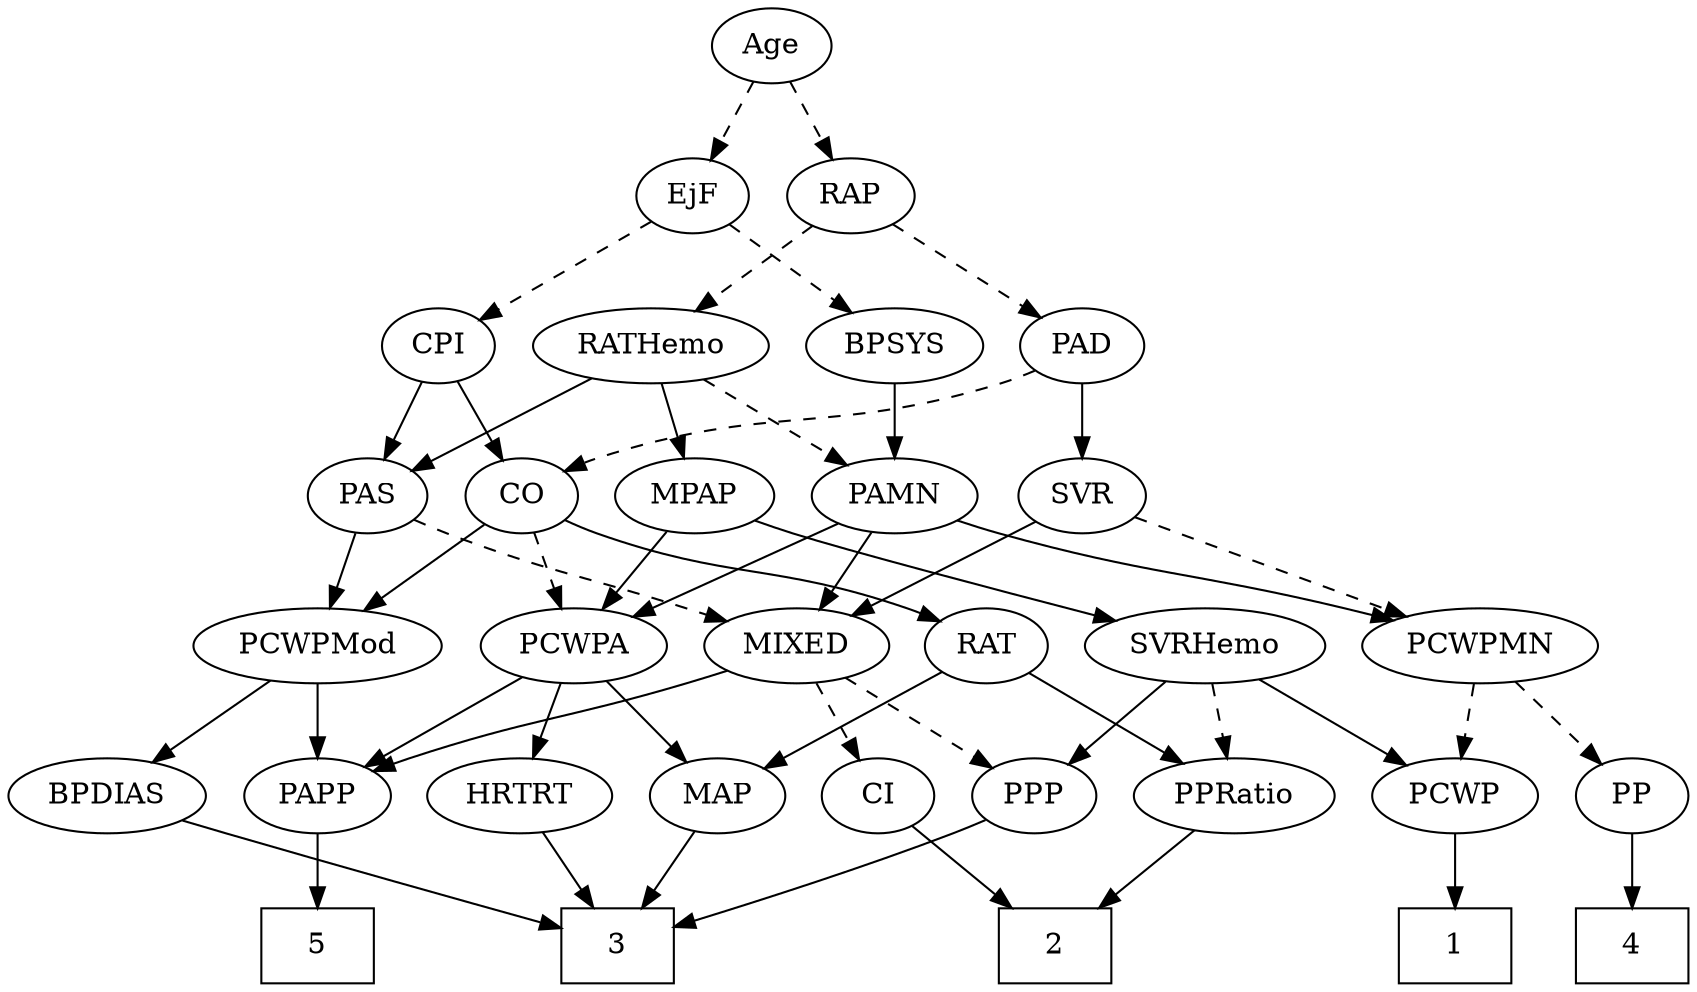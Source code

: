 strict digraph {
	graph [bb="0,0,744.25,468"];
	node [label="\N"];
	1	[height=0.5,
		pos="637.25,18",
		shape=box,
		width=0.75];
	2	[height=0.5,
		pos="465.25,18",
		shape=box,
		width=0.75];
	3	[height=0.5,
		pos="267.25,18",
		shape=box,
		width=0.75];
	4	[height=0.5,
		pos="717.25,18",
		shape=box,
		width=0.75];
	5	[height=0.5,
		pos="134.25,18",
		shape=box,
		width=0.75];
	Age	[height=0.5,
		pos="342.25,450",
		width=0.75];
	EjF	[height=0.5,
		pos="306.25,378",
		width=0.75];
	Age -> EjF	[pos="e,314.55,395.15 333.9,432.76 329.53,424.28 324.1,413.71 319.2,404.2",
		style=dashed];
	RAP	[height=0.5,
		pos="379.25,378",
		width=0.77632];
	Age -> RAP	[pos="e,370.71,395.15 350.83,432.76 355.31,424.28 360.9,413.71 365.93,404.2",
		style=dashed];
	BPSYS	[height=0.5,
		pos="395.25,306",
		width=1.0471];
	EjF -> BPSYS	[pos="e,376.42,321.8 322.99,363.83 335.7,353.84 353.44,339.88 368.17,328.3",
		style=dashed];
	CPI	[height=0.5,
		pos="196.25,306",
		width=0.75];
	EjF -> CPI	[pos="e,215.19,319.05 287.09,364.81 269.58,353.67 243.49,337.06 223.75,324.5",
		style=dashed];
	PAD	[height=0.5,
		pos="479.25,306",
		width=0.79437];
	RAP -> PAD	[pos="e,460.68,319.99 397.59,364.16 412.86,353.47 434.82,338.1 452.12,325.99",
		style=dashed];
	RATHemo	[height=0.5,
		pos="290.25,306",
		width=1.3721];
	RAP -> RATHemo	[pos="e,310.15,322.65 362.09,363.5 349.67,353.74 332.62,340.33 318.25,329.02",
		style=dashed];
	MIXED	[height=0.5,
		pos="346.25,162",
		width=1.1193];
	PPP	[height=0.5,
		pos="459.25,90",
		width=0.75];
	MIXED -> PPP	[pos="e,440.07,102.88 368.84,147 386.86,135.84 412.17,120.16 431.43,108.23",
		style=dashed];
	CI	[height=0.5,
		pos="387.25,90",
		width=0.75];
	MIXED -> CI	[pos="e,377.88,106.99 355.96,144.41 360.99,135.83 367.22,125.19 372.8,115.67",
		style=dashed];
	PAPP	[height=0.5,
		pos="134.25,90",
		width=0.88464];
	MIXED -> PAPP	[pos="e,158.61,101.89 315.74,150.16 309.63,148.06 303.25,145.92 297.25,144 242.99,126.66 227.88,127.17 174.25,108 172.17,107.26 170.04,\
106.46 167.91,105.64",
		style=solid];
	MPAP	[height=0.5,
		pos="306.25,234",
		width=0.97491];
	PCWPA	[height=0.5,
		pos="246.25,162",
		width=1.1555];
	MPAP -> PCWPA	[pos="e,260.22,179.31 292.63,217.12 284.99,208.2 275.31,196.91 266.77,186.94",
		style=solid];
	SVRHemo	[height=0.5,
		pos="527.25,162",
		width=1.3902];
	MPAP -> SVRHemo	[pos="e,489.48,173.94 333.12,222.24 338.75,220.09 344.67,217.91 350.25,216 374.23,207.79 436.06,189.52 479.87,176.73",
		style=solid];
	PAMN	[height=0.5,
		pos="395.25,234",
		width=1.011];
	BPSYS -> PAMN	[pos="e,395.25,252.1 395.25,287.7 395.25,279.98 395.25,270.71 395.25,262.11",
		style=solid];
	CO	[height=0.5,
		pos="226.25,234",
		width=0.75];
	PAD -> CO	[pos="e,246.83,245.77 457.67,294.07 452.69,291.83 447.36,289.66 442.25,288 364.65,262.8 339.71,277.61 262.25,252 260.33,251.37 258.38,\
250.65 256.43,249.89",
		style=dashed];
	SVR	[height=0.5,
		pos="479.25,234",
		width=0.77632];
	PAD -> SVR	[pos="e,479.25,252.1 479.25,287.7 479.25,279.98 479.25,270.71 479.25,262.11",
		style=solid];
	RAT	[height=0.5,
		pos="432.25,162",
		width=0.75827];
	CO -> RAT	[pos="e,410.98,173.5 247.3,222.3 252.14,220.05 257.32,217.81 262.25,216 319.71,194.84 337.67,200.86 395.25,180 397.35,179.24 399.5,178.4 \
401.66,177.53",
		style=solid];
	PCWPMod	[height=0.5,
		pos="134.25,162",
		width=1.4443];
	CO -> PCWPMod	[pos="e,154.69,178.55 208.94,219.83 195.94,209.94 177.85,196.18 162.73,184.67",
		style=solid];
	CO -> PCWPA	[pos="e,241.31,180.28 231.09,216.05 233.31,208.26 236.01,198.82 238.51,190.08",
		style=dashed];
	PAS	[height=0.5,
		pos="154.25,234",
		width=0.75];
	PAS -> MIXED	[pos="e,315.42,173.75 175.38,222.52 180.22,220.26 185.37,217.96 190.25,216 236.79,197.26 249.77,196.22 297.25,180 300,179.06 302.84,178.08 \
305.71,177.1",
		style=dashed];
	PAS -> PCWPMod	[pos="e,139.18,180.28 149.4,216.05 147.18,208.26 144.48,198.82 141.98,190.08",
		style=solid];
	PAMN -> MIXED	[pos="e,357.89,179.63 383.88,216.76 377.91,208.23 370.45,197.58 363.76,188.02",
		style=solid];
	PAMN -> PCWPA	[pos="e,273.29,175.7 369.63,220.97 345.59,209.67 309.39,192.67 282.41,179.99",
		style=solid];
	PCWPMN	[height=0.5,
		pos="645.25,162",
		width=1.3902];
	PAMN -> PCWPMN	[pos="e,607.85,173.99 423.42,222.28 429.59,220.08 436.1,217.87 442.25,216 505.35,196.76 522.54,197.14 586.25,180 590.07,178.97 594.04,\
177.88 598.01,176.77",
		style=solid];
	RATHemo -> MPAP	[pos="e,302.3,252.28 294.12,288.05 295.9,280.26 298.06,270.82 300.06,262.08",
		style=solid];
	RATHemo -> PAS	[pos="e,175.06,245.71 262.72,290.83 239.94,279.11 207.62,262.47 184.19,250.41",
		style=solid];
	RATHemo -> PAMN	[pos="e,374.29,248.97 313.03,289.81 328.54,279.47 349.21,265.69 365.95,254.53",
		style=dashed];
	CPI -> CO	[pos="e,219.19,251.47 203.36,288.41 206.91,280.13 211.28,269.92 215.25,260.66",
		style=solid];
	CPI -> PAS	[pos="e,164.03,251.31 186.72,289.12 181.58,280.56 175.12,269.8 169.33,260.13",
		style=solid];
	MAP	[height=0.5,
		pos="311.25,90",
		width=0.84854];
	RAT -> MAP	[pos="e,332.48,103.28 412.27,149.44 392.92,138.25 363.33,121.13 341.17,108.31",
		style=solid];
	PPRatio	[height=0.5,
		pos="544.25,90",
		width=1.1013];
	RAT -> PPRatio	[pos="e,521.78,105.04 451.5,148.97 468.42,138.39 493.36,122.8 513.11,110.46",
		style=solid];
	SVR -> MIXED	[pos="e,371.3,176.19 458.17,221.91 437.26,210.9 404.86,193.85 380.3,180.92",
		style=solid];
	SVR -> PCWPMN	[pos="e,614.02,176.17 501.98,223.41 528.29,212.32 572.14,193.83 604.41,180.22",
		style=dashed];
	BPDIAS	[height=0.5,
		pos="42.246,90",
		width=1.1735];
	PCWPMod -> BPDIAS	[pos="e,62.094,106.1 113.37,145.12 100.64,135.43 84.202,122.92 70.338,112.37",
		style=solid];
	PCWPMod -> PAPP	[pos="e,134.25,108.1 134.25,143.7 134.25,135.98 134.25,126.71 134.25,118.11",
		style=solid];
	PCWPA -> MAP	[pos="e,297,106.34 261,145.12 269.59,135.86 280.58,124.03 290.08,113.79",
		style=solid];
	PCWPA -> PAPP	[pos="e,154.99,103.96 223.58,146.83 206.33,136.05 182.45,121.13 163.72,109.42",
		style=solid];
	HRTRT	[height=0.5,
		pos="223.25,90",
		width=1.1013];
	PCWPA -> HRTRT	[pos="e,228.92,108.28 240.68,144.05 238.09,136.18 234.95,126.62 232.05,117.79",
		style=solid];
	PP	[height=0.5,
		pos="717.25,90",
		width=0.75];
	PCWPMN -> PP	[pos="e,702.59,105.25 661.95,144.76 671.84,135.14 684.5,122.84 695.2,112.43",
		style=dashed];
	PCWP	[height=0.5,
		pos="637.25,90",
		width=0.97491];
	PCWPMN -> PCWP	[pos="e,639.2,108.1 643.27,143.7 642.39,135.98 641.33,126.71 640.34,118.11",
		style=dashed];
	SVRHemo -> PPP	[pos="e,473.54,105.72 511.47,144.76 502.35,135.37 490.73,123.41 480.77,113.15",
		style=solid];
	SVRHemo -> PPRatio	[pos="e,540.05,108.28 531.36,144.05 533.25,136.26 535.55,126.82 537.67,118.08",
		style=dashed];
	SVRHemo -> PCWP	[pos="e,615.92,104.57 550.84,145.98 567.29,135.52 589.38,121.46 607.1,110.18",
		style=solid];
	BPDIAS -> 3	[pos="e,240.05,27.044 74.307,78.171 80.578,76.093 87.111,73.957 93.246,72 140.34,56.98 194.91,40.511 230.19,29.981",
		style=solid];
	MAP -> 3	[pos="e,278.01,36.124 301.04,72.765 295.81,64.44 289.31,54.104 283.42,44.725",
		style=solid];
	PP -> 4	[pos="e,717.25,36.104 717.25,71.697 717.25,63.983 717.25,54.712 717.25,46.112",
		style=solid];
	PPP -> 3	[pos="e,294.36,27.182 438.1,78.526 433.27,76.268 428.12,73.97 423.25,72 383.17,55.79 336.04,40.246 304.15,30.233",
		style=solid];
	PPRatio -> 2	[pos="e,484.67,36.211 526.71,73.465 516.59,64.498 503.65,53.031 492.26,42.935",
		style=solid];
	PCWP -> 1	[pos="e,637.25,36.104 637.25,71.697 637.25,63.983 637.25,54.712 637.25,46.112",
		style=solid];
	CI -> 2	[pos="e,446.28,36.019 402.66,75.17 412.93,65.953 426.69,53.599 438.7,42.823",
		style=solid];
	PAPP -> 5	[pos="e,134.25,36.104 134.25,71.697 134.25,63.983 134.25,54.712 134.25,46.112",
		style=solid];
	HRTRT -> 3	[pos="e,256.28,36.447 233.67,72.411 238.78,64.285 245.05,54.307 250.79,45.184",
		style=solid];
}
